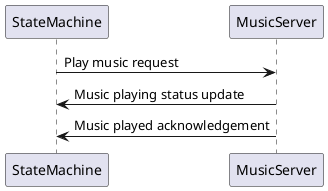 @startuml SequenceDiagram

StateMachine -> MusicServer : Play music request
MusicServer -> StateMachine : Music playing status update
MusicServer -> StateMachine : Music played acknowledgement

@enduml

